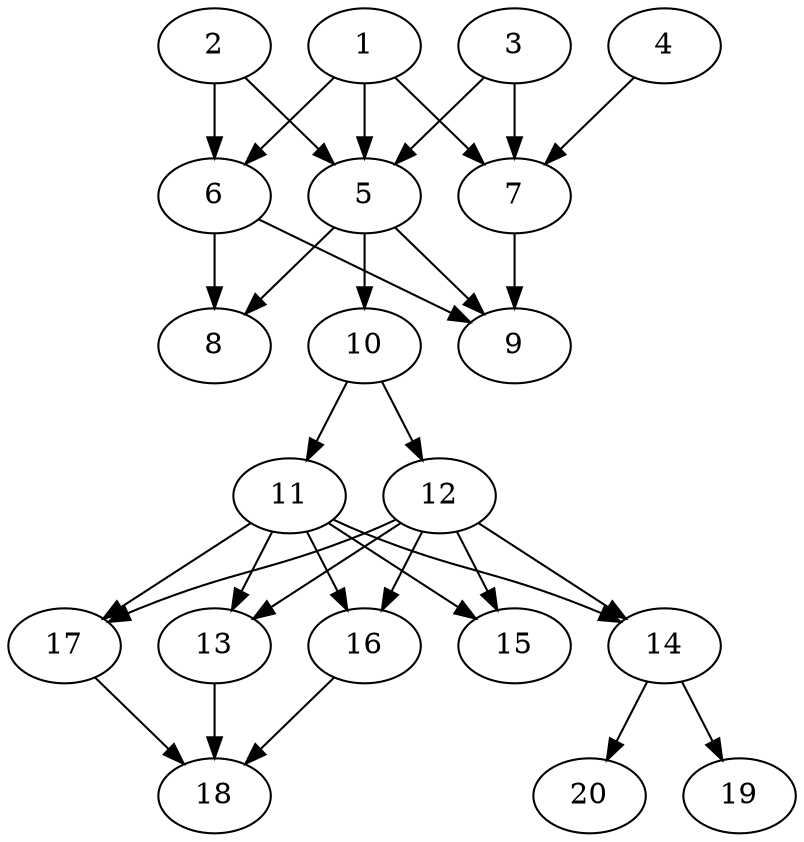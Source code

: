 // DAG automatically generated by daggen at Tue Jul 23 14:31:37 2019
// ./daggen --dot -n 20 --ccr 0.5 --fat 0.5 --regular 0.5 --density 0.8 --mindata 5242880 --maxdata 52428800 
digraph G {
  1 [size="92971008", alpha="0.03", expect_size="46485504"] 
  1 -> 5 [size ="46485504"]
  1 -> 6 [size ="46485504"]
  1 -> 7 [size ="46485504"]
  2 [size="57423872", alpha="0.14", expect_size="28711936"] 
  2 -> 5 [size ="28711936"]
  2 -> 6 [size ="28711936"]
  3 [size="36057088", alpha="0.17", expect_size="18028544"] 
  3 -> 5 [size ="18028544"]
  3 -> 7 [size ="18028544"]
  4 [size="58220544", alpha="0.14", expect_size="29110272"] 
  4 -> 7 [size ="29110272"]
  5 [size="94453760", alpha="0.20", expect_size="47226880"] 
  5 -> 8 [size ="47226880"]
  5 -> 9 [size ="47226880"]
  5 -> 10 [size ="47226880"]
  6 [size="35489792", alpha="0.11", expect_size="17744896"] 
  6 -> 8 [size ="17744896"]
  6 -> 9 [size ="17744896"]
  7 [size="16072704", alpha="0.12", expect_size="8036352"] 
  7 -> 9 [size ="8036352"]
  8 [size="14460928", alpha="0.12", expect_size="7230464"] 
  9 [size="76468224", alpha="0.00", expect_size="38234112"] 
  10 [size="11646976", alpha="0.16", expect_size="5823488"] 
  10 -> 11 [size ="5823488"]
  10 -> 12 [size ="5823488"]
  11 [size="36306944", alpha="0.18", expect_size="18153472"] 
  11 -> 13 [size ="18153472"]
  11 -> 14 [size ="18153472"]
  11 -> 15 [size ="18153472"]
  11 -> 16 [size ="18153472"]
  11 -> 17 [size ="18153472"]
  12 [size="48353280", alpha="0.20", expect_size="24176640"] 
  12 -> 13 [size ="24176640"]
  12 -> 14 [size ="24176640"]
  12 -> 15 [size ="24176640"]
  12 -> 16 [size ="24176640"]
  12 -> 17 [size ="24176640"]
  13 [size="21700608", alpha="0.06", expect_size="10850304"] 
  13 -> 18 [size ="10850304"]
  14 [size="101081088", alpha="0.18", expect_size="50540544"] 
  14 -> 19 [size ="50540544"]
  14 -> 20 [size ="50540544"]
  15 [size="74737664", alpha="0.09", expect_size="37368832"] 
  16 [size="74561536", alpha="0.04", expect_size="37280768"] 
  16 -> 18 [size ="37280768"]
  17 [size="30498816", alpha="0.03", expect_size="15249408"] 
  17 -> 18 [size ="15249408"]
  18 [size="87990272", alpha="0.00", expect_size="43995136"] 
  19 [size="51206144", alpha="0.10", expect_size="25603072"] 
  20 [size="53032960", alpha="0.01", expect_size="26516480"] 
}
